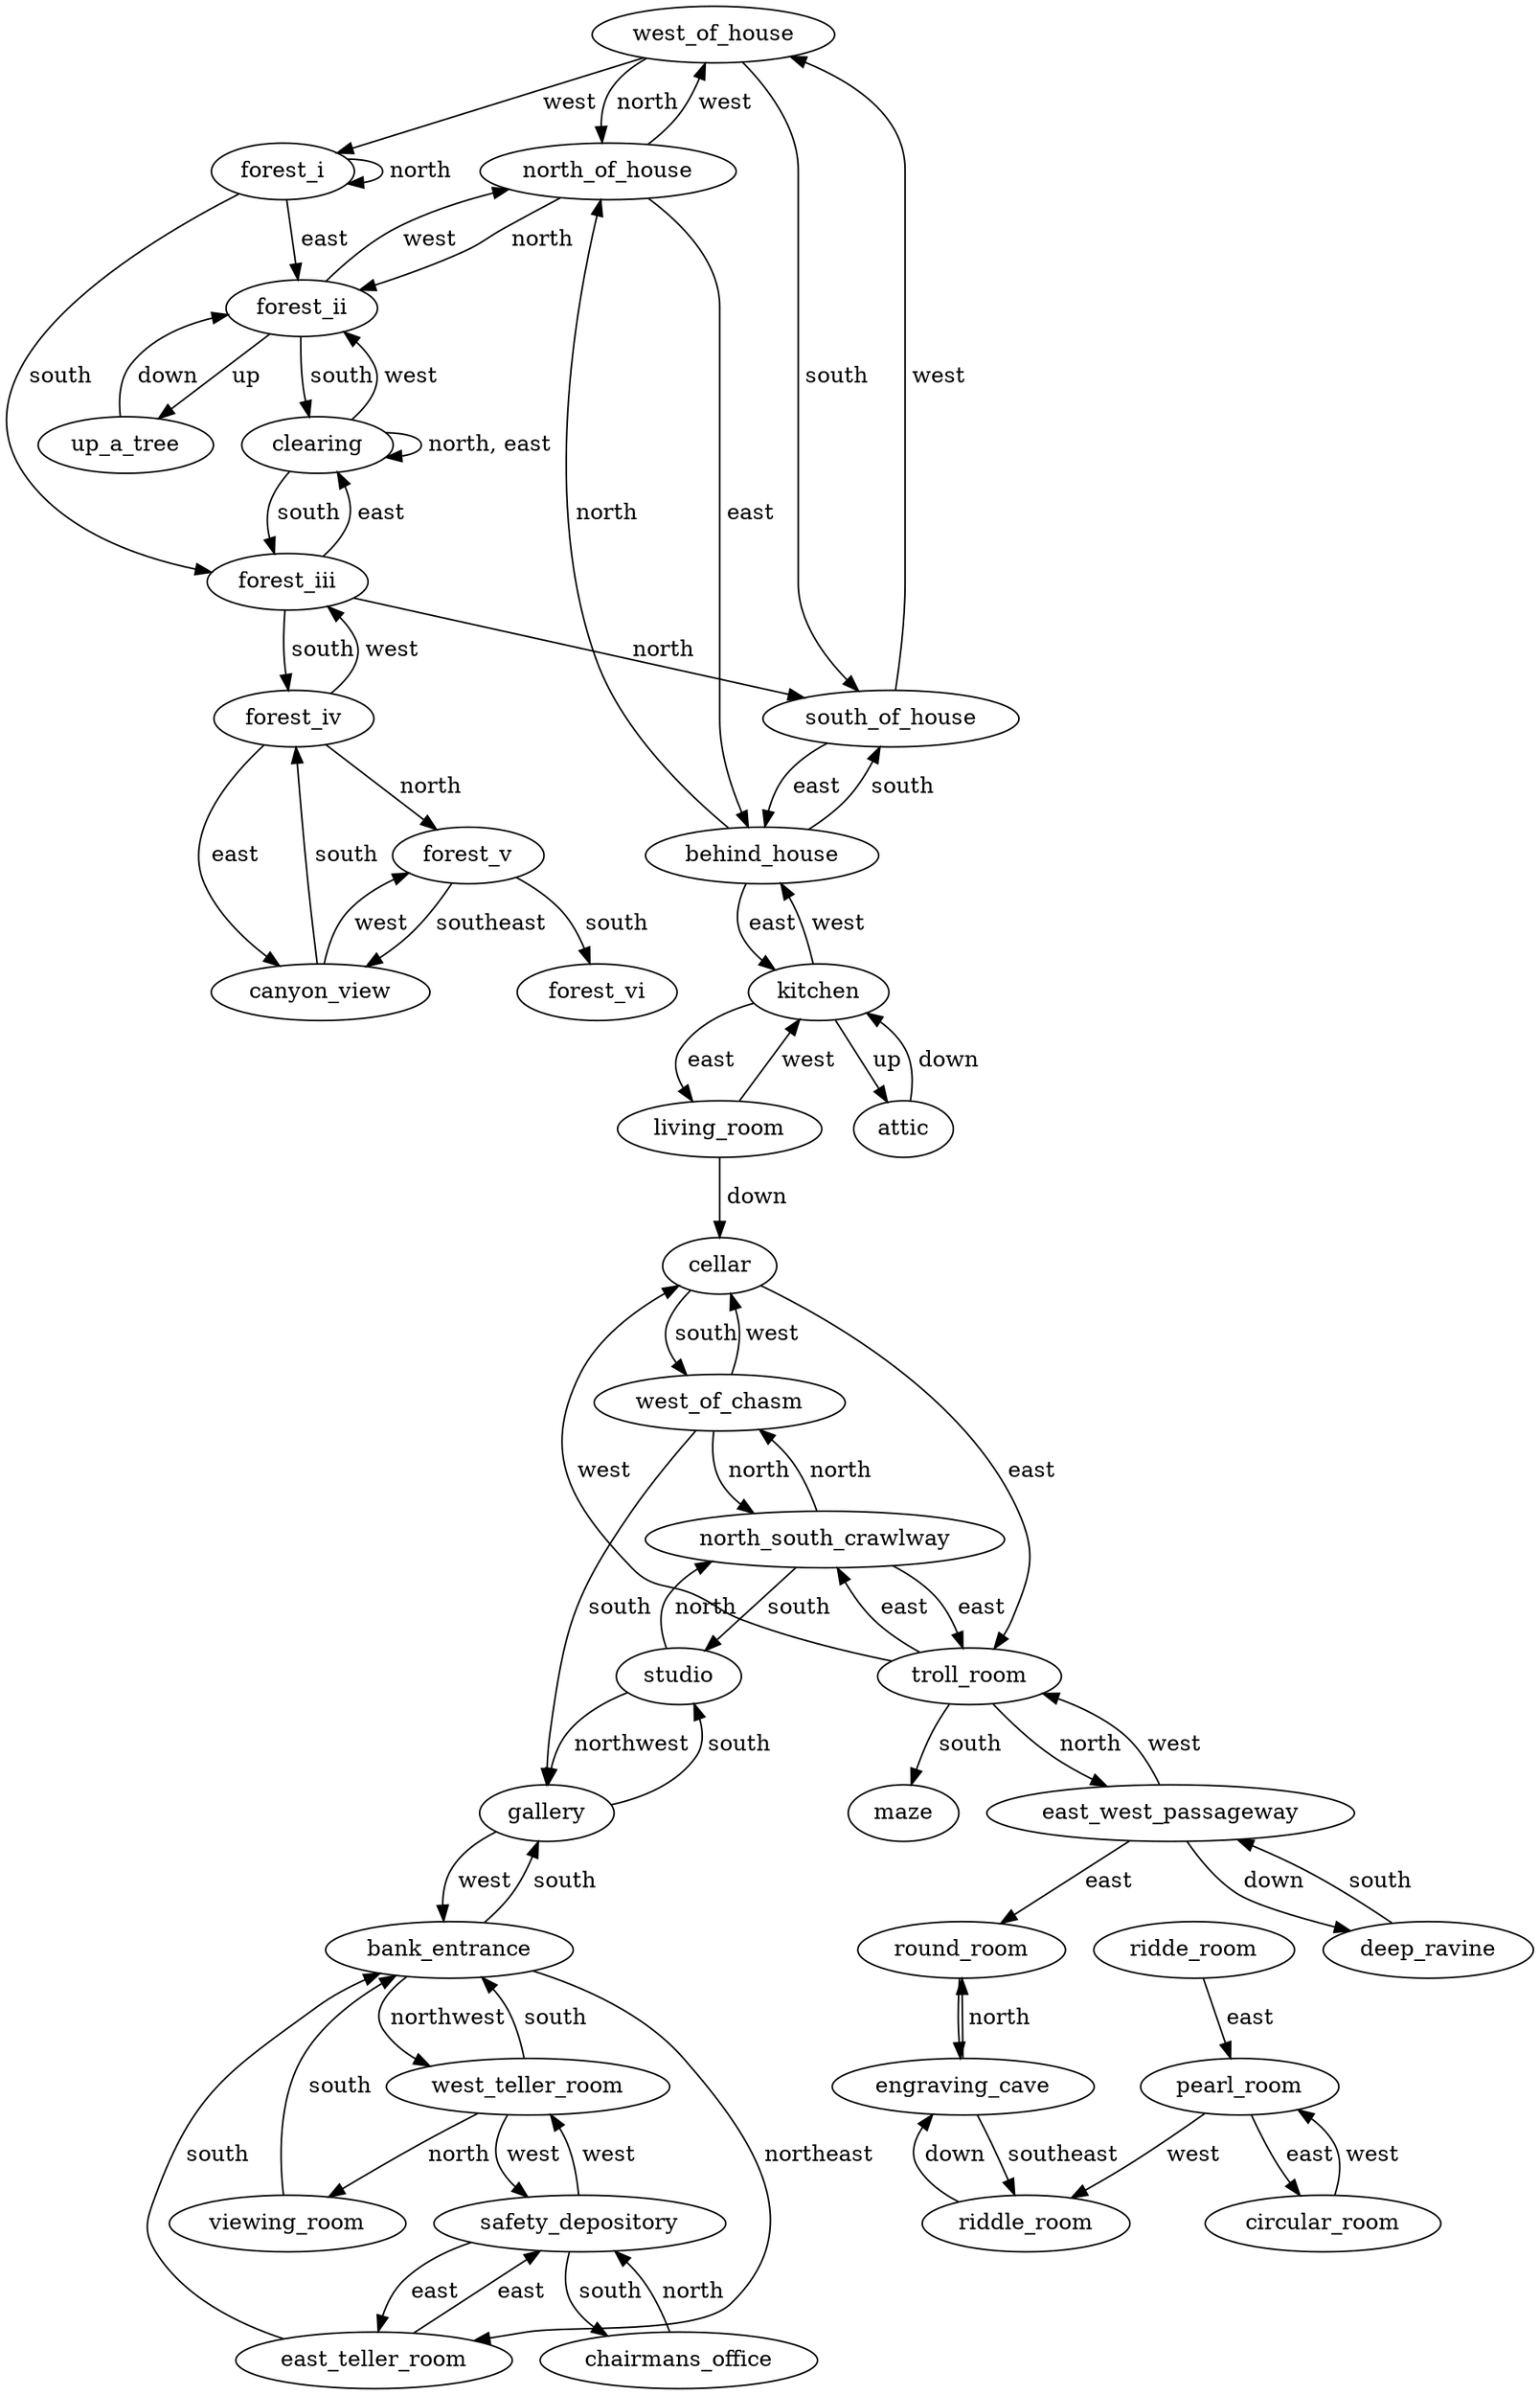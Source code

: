 digraph zork {
    west_of_house -> north_of_house [label=" north"];
    west_of_house -> south_of_house [label=" south"];
    west_of_house -> forest_i [label=" west"];

    north_of_house -> behind_house [label=" east"];
    north_of_house -> west_of_house [label=" west"];
    north_of_house -> forest_ii [label=" north"];

    behind_house -> south_of_house [label=" south"];
    behind_house -> north_of_house [label=" north"];
    behind_house -> kitchen [label=" east"];

    south_of_house -> west_of_house [label=" west"];
    south_of_house -> behind_house [label=" east"];

    forest_i -> forest_i [label=" north"];
    forest_i -> forest_ii [label=" east"];
    forest_i -> forest_iii [label=" south"];

    forest_ii -> up_a_tree [label=" up"];
    forest_ii -> north_of_house [label=" west"];
    forest_ii -> clearing [label=" south"];

    up_a_tree -> forest_ii [label=" down"];

    forest_iii -> south_of_house [label=" north"];
    forest_iii -> clearing [label=" east"];
    forest_iii -> forest_iv [label=" south"];

    clearing -> clearing [label=" north, east"];
    clearing -> forest_ii [label=" west"];
    clearing -> forest_iii [label=" south"];

    forest_iv -> canyon_view [label=" east"];
    forest_iv -> forest_iii [label=" west"];
    forest_iv -> forest_v [label=" north"];
    
    canyon_view -> forest_iv [label=" south"];
    canyon_view -> forest_v [label=" west"];

    forest_v -> canyon_view [label=" southeast"];
    forest_v -> forest_vi [label=" south"];

    kitchen -> behind_house [label=" west"];
    kitchen -> living_room [label=" east"];
    kitchen -> attic [label=" up"];

    living_room -> kitchen [label=" west"];
    living_room -> cellar [label=" down"];

    attic -> kitchen [label=" down"];

    cellar -> west_of_chasm [label=" south"];
    cellar -> troll_room [label=" east"];

    west_of_chasm -> gallery [label=" south"];
    west_of_chasm -> cellar [label=" west"];
    west_of_chasm -> north_south_crawlway [label=" north"];

    gallery -> studio [label=" south"];
    gallery -> bank_entrance [label=" west"];

    bank_entrance -> gallery [label=" south"];
    bank_entrance -> east_teller_room [label=" northeast"];
    bank_entrance -> west_teller_room [label=" northwest"];

    east_teller_room -> bank_entrance [label=" south"];
    east_teller_room -> safety_depository [label=" east"];

    safety_depository -> east_teller_room [label=" east"];
    safety_depository -> chairmans_office [label=" south"];
    safety_depository -> west_teller_room [label=" west"];

    chairmans_office -> safety_depository [label=" north"];

    west_teller_room -> bank_entrance [label=" south"];
    west_teller_room -> safety_depository [label=" west"];
    west_teller_room -> viewing_room [label=" north"];

    viewing_room -> bank_entrance [label=" south"];

    studio -> gallery [label=" northwest"];
    studio -> north_south_crawlway [label=" north"];

    north_south_crawlway -> studio [label=" south"];
    north_south_crawlway -> west_of_chasm [label=" north"];
    north_south_crawlway -> troll_room [label=" east"];

    troll_room -> cellar [label=" west"];
    troll_room -> north_south_crawlway [label=" east"];
    troll_room -> maze [label=" south"];
    troll_room -> east_west_passageway [label=" north"];

    east_west_passageway -> troll_room [label=" west"];
    east_west_passageway -> round_room [label=" east"];
    east_west_passageway -> deep_ravine [label=" down"];

    deep_ravine -> east_west_passageway [label=" south"];

    round_room -> engraving_cave

    engraving_cave -> round_room [label=" north"];
    engraving_cave -> riddle_room [label=" southeast"];

    riddle_room -> engraving_cave [label=" down"];
    ridde_room -> pearl_room [label=" east"];

    pearl_room -> riddle_room [label=" west"];
    pearl_room -> circular_room [label=" east"];

    circular_room -> pearl_room [label=" west"];
}
